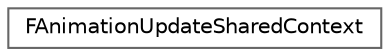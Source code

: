 digraph "Graphical Class Hierarchy"
{
 // INTERACTIVE_SVG=YES
 // LATEX_PDF_SIZE
  bgcolor="transparent";
  edge [fontname=Helvetica,fontsize=10,labelfontname=Helvetica,labelfontsize=10];
  node [fontname=Helvetica,fontsize=10,shape=box,height=0.2,width=0.4];
  rankdir="LR";
  Node0 [id="Node000000",label="FAnimationUpdateSharedContext",height=0.2,width=0.4,color="grey40", fillcolor="white", style="filled",URL="$d3/da2/structFAnimationUpdateSharedContext.html",tooltip="Persistent state shared during animation tree update."];
}
